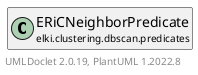 @startuml
    remove .*\.(Instance|Par|Parameterizer|Factory)$
    set namespaceSeparator none
    hide empty fields
    hide empty methods

    class "<size:14>ERiCNeighborPredicate.Instance\n<size:10>elki.clustering.dbscan.predicates" as elki.clustering.dbscan.predicates.ERiCNeighborPredicate.Instance [[ERiCNeighborPredicate.Instance.html]] {
        -relation: Relation<? extends NumberVector>
        +Instance(DBIDs, DataStore<PCAFilteredResult>, Relation<? extends NumberVector>)
        +getNeighbors(DBIDRef): DBIDs
        +iterDBIDs(DBIDs): DBIDIter
        +strongNeighbors(NumberVector, NumberVector, PCAFilteredResult, PCAFilteredResult): boolean
        +weakNeighbors(double[], double[], PCAFilteredResult, PCAFilteredResult): boolean
        #approximatelyLinearDependent(PCAFilteredResult, PCAFilteredResult): boolean
        +dimensionality(DBIDRef): int
    }

    abstract class "<size:14>AbstractRangeQueryNeighborPredicate.Instance\n<size:10>elki.clustering.dbscan.predicates" as elki.clustering.dbscan.predicates.AbstractRangeQueryNeighborPredicate.Instance<DBIDs, PCAFilteredResult> [[AbstractRangeQueryNeighborPredicate.Instance.html]]
    class "<size:14>ERiCNeighborPredicate\n<size:10>elki.clustering.dbscan.predicates" as elki.clustering.dbscan.predicates.ERiCNeighborPredicate [[ERiCNeighborPredicate.html]]

    elki.clustering.dbscan.predicates.AbstractRangeQueryNeighborPredicate.Instance <|-- elki.clustering.dbscan.predicates.ERiCNeighborPredicate.Instance
    elki.clustering.dbscan.predicates.ERiCNeighborPredicate +-- elki.clustering.dbscan.predicates.ERiCNeighborPredicate.Instance

    center footer UMLDoclet 2.0.19, PlantUML 1.2022.8
@enduml
